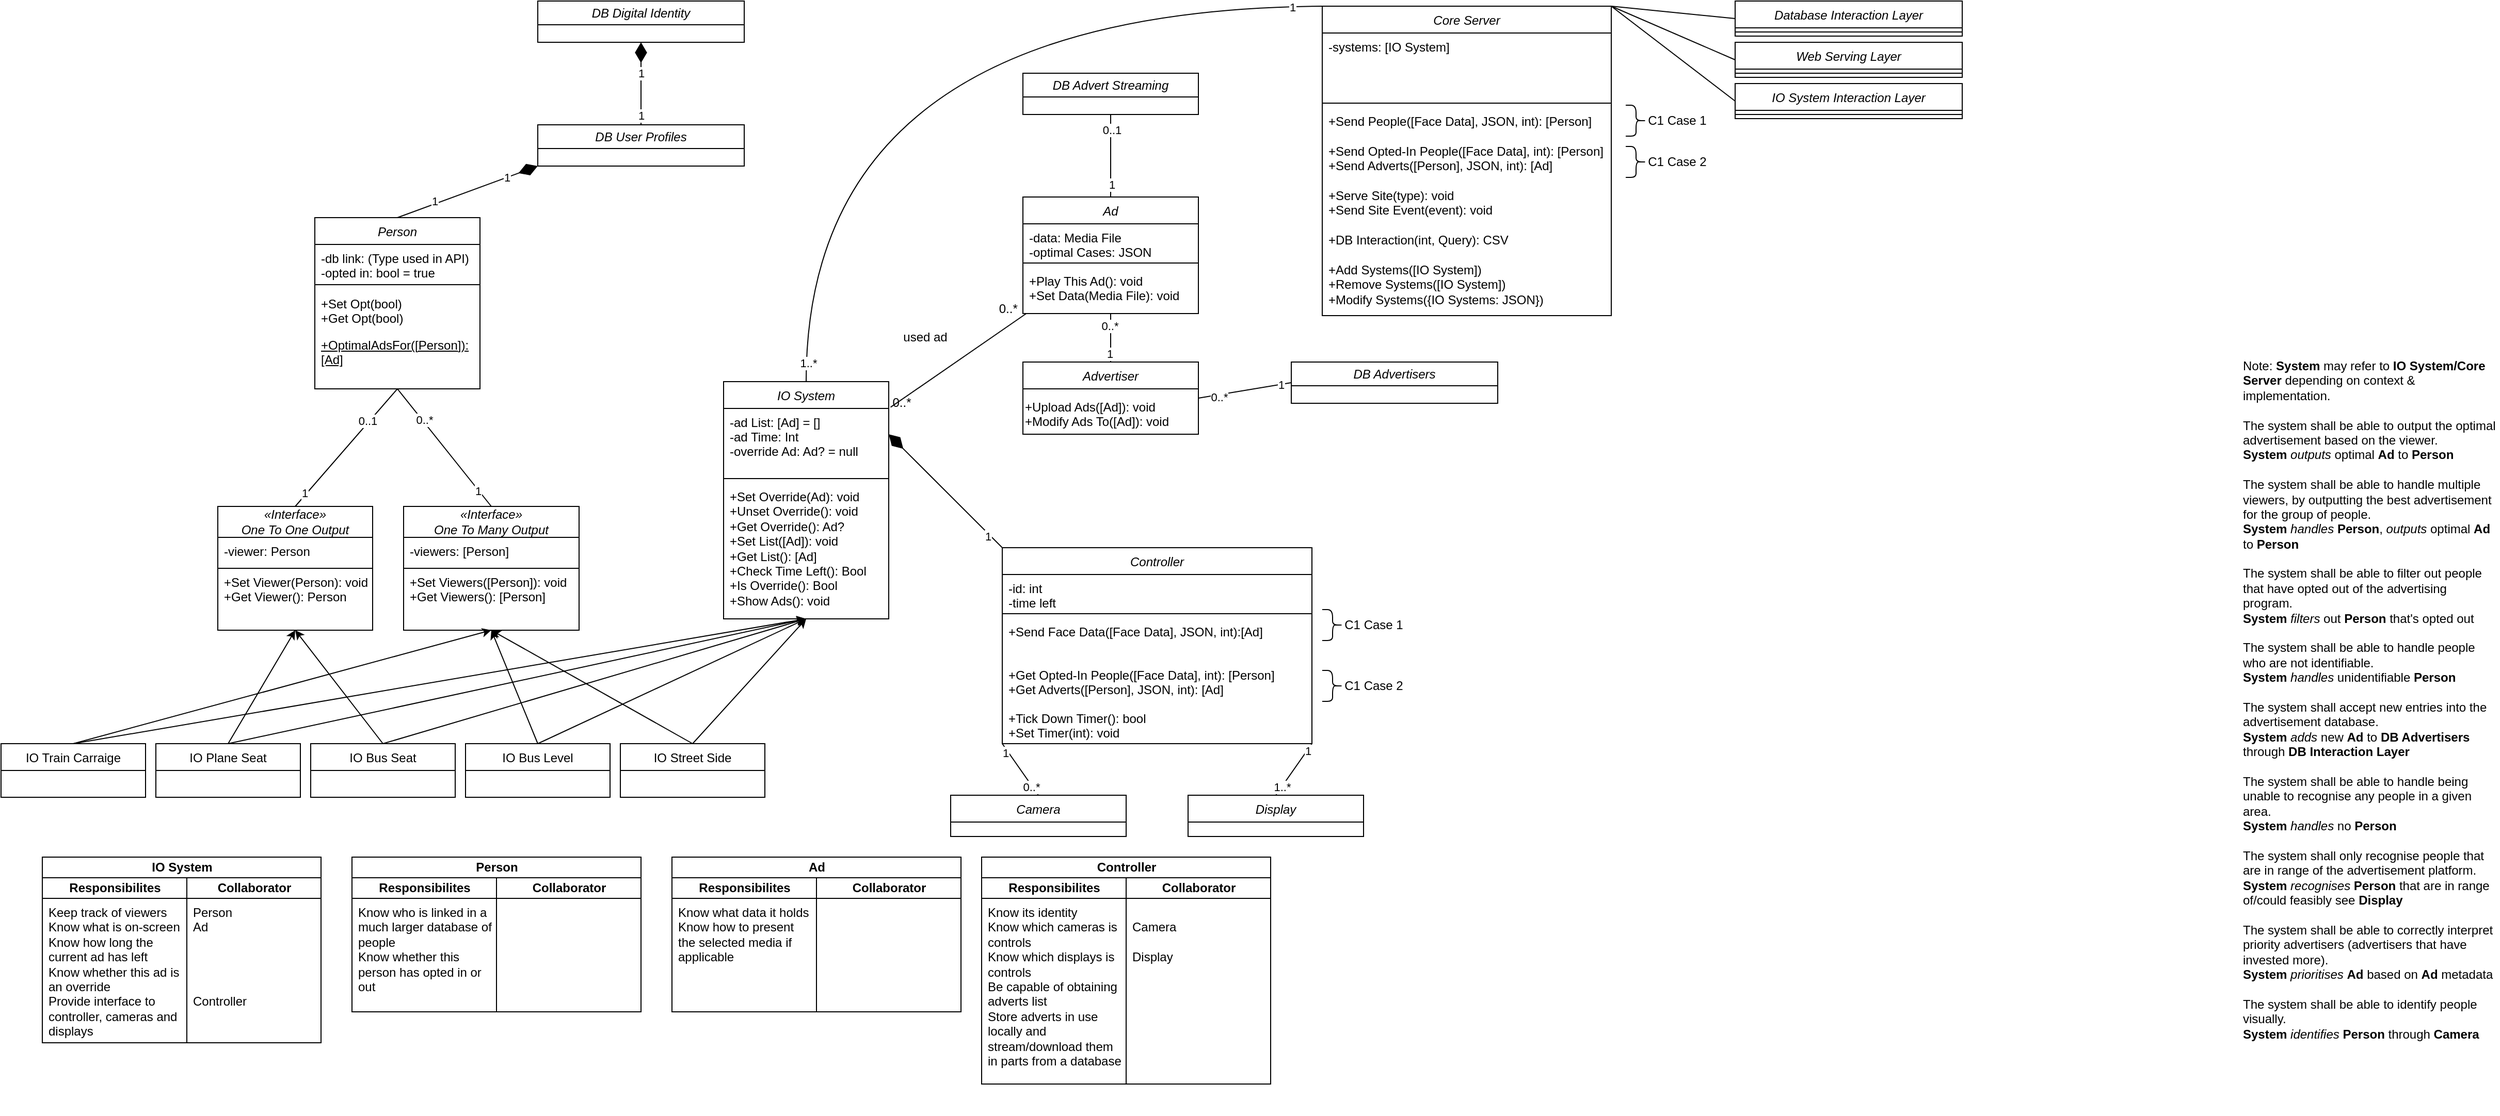 <mxfile version="20.6.0" type="github" pages="2">
  <diagram id="C5RBs43oDa-KdzZeNtuy" name="Page-1">
    <mxGraphModel dx="595" dy="1535" grid="1" gridSize="10" guides="1" tooltips="1" connect="1" arrows="1" fold="1" page="1" pageScale="1" pageWidth="827" pageHeight="1169" math="0" shadow="0">
      <root>
        <mxCell id="WIyWlLk6GJQsqaUBKTNV-0" />
        <mxCell id="WIyWlLk6GJQsqaUBKTNV-1" parent="WIyWlLk6GJQsqaUBKTNV-0" />
        <mxCell id="zkfFHV4jXpPFQw0GAbJ--0" value="IO System" style="swimlane;fontStyle=2;align=center;verticalAlign=top;childLayout=stackLayout;horizontal=1;startSize=26;horizontalStack=0;resizeParent=1;resizeLast=0;collapsible=1;marginBottom=0;rounded=0;shadow=0;strokeWidth=1;" parent="WIyWlLk6GJQsqaUBKTNV-1" vertex="1">
          <mxGeometry x="700" y="-800" width="160" height="230" as="geometry">
            <mxRectangle x="230" y="140" width="160" height="26" as="alternateBounds" />
          </mxGeometry>
        </mxCell>
        <mxCell id="zkfFHV4jXpPFQw0GAbJ--1" value="-ad List: [Ad] = []&#xa;-ad Time: Int&#xa;-override Ad: Ad? = null&#xa;" style="text;align=left;verticalAlign=top;spacingLeft=4;spacingRight=4;overflow=hidden;rotatable=0;points=[[0,0.5],[1,0.5]];portConstraint=eastwest;" parent="zkfFHV4jXpPFQw0GAbJ--0" vertex="1">
          <mxGeometry y="26" width="160" height="64" as="geometry" />
        </mxCell>
        <mxCell id="zkfFHV4jXpPFQw0GAbJ--4" value="" style="line;html=1;strokeWidth=1;align=left;verticalAlign=middle;spacingTop=-1;spacingLeft=3;spacingRight=3;rotatable=0;labelPosition=right;points=[];portConstraint=eastwest;" parent="zkfFHV4jXpPFQw0GAbJ--0" vertex="1">
          <mxGeometry y="90" width="160" height="8" as="geometry" />
        </mxCell>
        <mxCell id="QdFQj7nJMUhyKqi0MS59-3" value="+Set Override(Ad): void&lt;br&gt;&lt;div&gt;+Unset Override(): void&lt;/div&gt;&lt;div&gt;+Get Override(): Ad?&lt;br&gt;&lt;/div&gt;&lt;div&gt;+Set List([Ad]): void&lt;/div&gt;&lt;div&gt;+Get List(): [Ad]&lt;/div&gt;&lt;div&gt;+Check Time Left(): Bool&lt;/div&gt;&lt;div&gt;+Is Override(): Bool&lt;/div&gt;&lt;div&gt;+Show Ads(): void&lt;br&gt;&lt;/div&gt;" style="text;html=1;strokeColor=none;fillColor=none;align=left;verticalAlign=top;whiteSpace=wrap;rounded=0;spacingLeft=4;spacingRight=4;" parent="zkfFHV4jXpPFQw0GAbJ--0" vertex="1">
          <mxGeometry y="98" width="160" height="132" as="geometry" />
        </mxCell>
        <mxCell id="zkfFHV4jXpPFQw0GAbJ--17" value="Ad" style="swimlane;fontStyle=2;align=center;verticalAlign=top;childLayout=stackLayout;horizontal=1;startSize=26;horizontalStack=0;resizeParent=1;resizeLast=0;collapsible=1;marginBottom=0;rounded=0;shadow=0;strokeWidth=1;" parent="WIyWlLk6GJQsqaUBKTNV-1" vertex="1">
          <mxGeometry x="990" y="-979" width="170" height="113" as="geometry">
            <mxRectangle x="550" y="140" width="160" height="26" as="alternateBounds" />
          </mxGeometry>
        </mxCell>
        <mxCell id="zkfFHV4jXpPFQw0GAbJ--18" value="-data: Media File&#xa;-optimal Cases: JSON&#xa;" style="text;align=left;verticalAlign=top;spacingLeft=4;spacingRight=4;overflow=hidden;rotatable=0;points=[[0,0.5],[1,0.5]];portConstraint=eastwest;" parent="zkfFHV4jXpPFQw0GAbJ--17" vertex="1">
          <mxGeometry y="26" width="170" height="34" as="geometry" />
        </mxCell>
        <mxCell id="zkfFHV4jXpPFQw0GAbJ--23" value="" style="line;html=1;strokeWidth=1;align=left;verticalAlign=middle;spacingTop=-1;spacingLeft=3;spacingRight=3;rotatable=0;labelPosition=right;points=[];portConstraint=eastwest;" parent="zkfFHV4jXpPFQw0GAbJ--17" vertex="1">
          <mxGeometry y="60" width="170" height="8" as="geometry" />
        </mxCell>
        <mxCell id="zkfFHV4jXpPFQw0GAbJ--24" value="+Play This Ad(): void&#xa;+Set Data(Media File): void&#xa;" style="text;align=left;verticalAlign=top;spacingLeft=4;spacingRight=4;overflow=hidden;rotatable=0;points=[[0,0.5],[1,0.5]];portConstraint=eastwest;" parent="zkfFHV4jXpPFQw0GAbJ--17" vertex="1">
          <mxGeometry y="68" width="170" height="42" as="geometry" />
        </mxCell>
        <mxCell id="zkfFHV4jXpPFQw0GAbJ--26" value="" style="endArrow=none;shadow=0;strokeWidth=1;rounded=0;endFill=0;elbow=vertical;exitX=1.011;exitY=0.108;exitDx=0;exitDy=0;exitPerimeter=0;" parent="WIyWlLk6GJQsqaUBKTNV-1" source="zkfFHV4jXpPFQw0GAbJ--0" target="zkfFHV4jXpPFQw0GAbJ--17" edge="1">
          <mxGeometry x="0.5" y="41" relative="1" as="geometry">
            <mxPoint x="620" y="-327" as="sourcePoint" />
            <mxPoint x="780" y="-327" as="targetPoint" />
            <mxPoint x="-40" y="32" as="offset" />
          </mxGeometry>
        </mxCell>
        <mxCell id="zkfFHV4jXpPFQw0GAbJ--27" value="0..*" style="resizable=0;align=left;verticalAlign=bottom;labelBackgroundColor=none;fontSize=12;" parent="zkfFHV4jXpPFQw0GAbJ--26" connectable="0" vertex="1">
          <mxGeometry x="-1" relative="1" as="geometry">
            <mxPoint y="4" as="offset" />
          </mxGeometry>
        </mxCell>
        <mxCell id="zkfFHV4jXpPFQw0GAbJ--28" value="0..*" style="resizable=0;align=right;verticalAlign=bottom;labelBackgroundColor=none;fontSize=12;" parent="zkfFHV4jXpPFQw0GAbJ--26" connectable="0" vertex="1">
          <mxGeometry x="1" relative="1" as="geometry">
            <mxPoint x="-7" y="4" as="offset" />
          </mxGeometry>
        </mxCell>
        <mxCell id="zkfFHV4jXpPFQw0GAbJ--29" value="used ad" style="text;html=1;resizable=0;points=[];;align=center;verticalAlign=middle;labelBackgroundColor=none;rounded=0;shadow=0;strokeWidth=1;fontSize=12;" parent="zkfFHV4jXpPFQw0GAbJ--26" vertex="1" connectable="0">
          <mxGeometry x="0.5" y="49" relative="1" as="geometry">
            <mxPoint x="-38" y="40" as="offset" />
          </mxGeometry>
        </mxCell>
        <mxCell id="QdFQj7nJMUhyKqi0MS59-4" value="Person" style="swimlane;fontStyle=2;align=center;verticalAlign=top;childLayout=stackLayout;horizontal=1;startSize=26;horizontalStack=0;resizeParent=1;resizeLast=0;collapsible=1;marginBottom=0;rounded=0;shadow=0;strokeWidth=1;" parent="WIyWlLk6GJQsqaUBKTNV-1" vertex="1">
          <mxGeometry x="304" y="-959" width="160" height="166" as="geometry">
            <mxRectangle x="550" y="140" width="160" height="26" as="alternateBounds" />
          </mxGeometry>
        </mxCell>
        <mxCell id="QdFQj7nJMUhyKqi0MS59-5" value="-db link: (Type used in API)&#xa;-opted in: bool = true&#xa;" style="text;align=left;verticalAlign=top;spacingLeft=4;spacingRight=4;overflow=hidden;rotatable=0;points=[[0,0.5],[1,0.5]];portConstraint=eastwest;" parent="QdFQj7nJMUhyKqi0MS59-4" vertex="1">
          <mxGeometry y="26" width="160" height="34" as="geometry" />
        </mxCell>
        <mxCell id="QdFQj7nJMUhyKqi0MS59-6" value="" style="line;html=1;strokeWidth=1;align=left;verticalAlign=middle;spacingTop=-1;spacingLeft=3;spacingRight=3;rotatable=0;labelPosition=right;points=[];portConstraint=eastwest;" parent="QdFQj7nJMUhyKqi0MS59-4" vertex="1">
          <mxGeometry y="60" width="160" height="10" as="geometry" />
        </mxCell>
        <mxCell id="QdFQj7nJMUhyKqi0MS59-7" value="+Set Opt(bool)&#xa;+Get Opt(bool)&#xa;&#xa;" style="text;align=left;verticalAlign=top;spacingLeft=4;spacingRight=4;overflow=hidden;rotatable=0;points=[[0,0.5],[1,0.5]];portConstraint=eastwest;" parent="QdFQj7nJMUhyKqi0MS59-4" vertex="1">
          <mxGeometry y="70" width="160" height="40" as="geometry" />
        </mxCell>
        <mxCell id="yFS7yAR8zqtxqqZhLGyJ-17" value="&lt;u&gt;+OptimalAdsFor([Person]): [Ad]&lt;/u&gt;" style="text;html=1;strokeColor=none;fillColor=none;align=left;verticalAlign=top;whiteSpace=wrap;rounded=0;labelBackgroundColor=none;fontColor=default;spacingLeft=4;spacingRight=4;" parent="QdFQj7nJMUhyKqi0MS59-4" vertex="1">
          <mxGeometry y="110" width="160" height="50" as="geometry" />
        </mxCell>
        <mxCell id="QdFQj7nJMUhyKqi0MS59-45" value="Person" style="swimlane;childLayout=stackLayout;resizeParent=1;resizeParentMax=0;startSize=20;html=1;" parent="WIyWlLk6GJQsqaUBKTNV-1" vertex="1">
          <mxGeometry x="340.0" y="-339" width="280" height="150" as="geometry" />
        </mxCell>
        <mxCell id="QdFQj7nJMUhyKqi0MS59-46" value="Responsibilites" style="swimlane;startSize=20;html=1;" parent="QdFQj7nJMUhyKqi0MS59-45" vertex="1">
          <mxGeometry y="20" width="140" height="130" as="geometry">
            <mxRectangle y="20" width="40" height="460" as="alternateBounds" />
          </mxGeometry>
        </mxCell>
        <mxCell id="QdFQj7nJMUhyKqi0MS59-50" value="&lt;div&gt;Know who is linked in a much larger database of people&lt;/div&gt;&lt;div&gt;Know whether this person has opted in or out&lt;br&gt;&lt;/div&gt;" style="text;html=1;strokeColor=none;fillColor=none;align=left;verticalAlign=top;whiteSpace=wrap;rounded=0;spacingLeft=4;spacingRight=4;" parent="QdFQj7nJMUhyKqi0MS59-46" vertex="1">
          <mxGeometry y="20" width="140" height="110" as="geometry" />
        </mxCell>
        <mxCell id="QdFQj7nJMUhyKqi0MS59-47" value="Collaborator" style="swimlane;startSize=20;html=1;swimlaneLine=1;gradientColor=none;fillColor=default;" parent="QdFQj7nJMUhyKqi0MS59-45" vertex="1">
          <mxGeometry x="140" y="20" width="140" height="130" as="geometry" />
        </mxCell>
        <mxCell id="QdFQj7nJMUhyKqi0MS59-12" value="IO System" style="swimlane;childLayout=stackLayout;resizeParent=1;resizeParentMax=0;startSize=20;html=1;" parent="WIyWlLk6GJQsqaUBKTNV-1" vertex="1">
          <mxGeometry x="40.0" y="-339" width="270.0" height="180" as="geometry" />
        </mxCell>
        <mxCell id="QdFQj7nJMUhyKqi0MS59-13" value="Responsibilites" style="swimlane;startSize=20;html=1;" parent="QdFQj7nJMUhyKqi0MS59-12" vertex="1">
          <mxGeometry y="20" width="140.0" height="160" as="geometry">
            <mxRectangle y="20" width="40" height="460" as="alternateBounds" />
          </mxGeometry>
        </mxCell>
        <mxCell id="QdFQj7nJMUhyKqi0MS59-14" value="Collaborator" style="swimlane;startSize=20;html=1;swimlaneLine=1;gradientColor=none;fillColor=default;" parent="QdFQj7nJMUhyKqi0MS59-12" vertex="1">
          <mxGeometry x="140.0" y="20" width="130" height="160" as="geometry" />
        </mxCell>
        <mxCell id="QdFQj7nJMUhyKqi0MS59-18" value="&lt;div&gt;Person&lt;/div&gt;&lt;div&gt;Ad&lt;/div&gt;&lt;div&gt;&lt;br&gt;&lt;/div&gt;&lt;div&gt;&lt;br&gt;&lt;/div&gt;&lt;div&gt;&lt;br&gt;&lt;/div&gt;&lt;div&gt;&lt;br&gt;&lt;/div&gt;&lt;div&gt;Controller&lt;br&gt;&lt;/div&gt;" style="text;html=1;strokeColor=none;fillColor=none;align=left;verticalAlign=top;whiteSpace=wrap;rounded=0;spacingLeft=4;spacingRight=4;" parent="QdFQj7nJMUhyKqi0MS59-14" vertex="1">
          <mxGeometry y="20" width="140" height="140" as="geometry" />
        </mxCell>
        <mxCell id="QdFQj7nJMUhyKqi0MS59-17" value="&lt;div&gt;Keep track of viewers&lt;/div&gt;&lt;div&gt;Know what is on-screen&lt;/div&gt;&lt;div&gt;Know how long the current ad has left&lt;/div&gt;&lt;div&gt;Know whether this ad is an override&lt;/div&gt;&lt;div&gt;Provide interface to controller, cameras and displays&lt;br&gt;&lt;/div&gt;" style="text;html=1;strokeColor=none;fillColor=none;align=left;verticalAlign=top;whiteSpace=wrap;rounded=0;spacingLeft=4;spacingRight=4;" parent="WIyWlLk6GJQsqaUBKTNV-1" vertex="1">
          <mxGeometry x="40" y="-299" width="140" height="140" as="geometry" />
        </mxCell>
        <mxCell id="uAK3xlXK2mrY2HopzBhD-0" value="«Interface»&lt;br&gt;&lt;div&gt;One To One Output&lt;br&gt;&lt;/div&gt;" style="swimlane;fontStyle=2;childLayout=stackLayout;horizontal=1;startSize=30;horizontalStack=0;resizeParent=1;resizeParentMax=0;resizeLast=0;collapsible=1;marginBottom=0;whiteSpace=wrap;html=1;" parent="WIyWlLk6GJQsqaUBKTNV-1" vertex="1">
          <mxGeometry x="210" y="-679" width="150" height="120" as="geometry" />
        </mxCell>
        <mxCell id="Ajtq4B7QNOzPhBW8zNsP-0" value="&lt;div&gt;-viewer: Person&lt;/div&gt;" style="text;html=1;strokeColor=none;fillColor=none;align=left;verticalAlign=top;whiteSpace=wrap;rounded=0;spacingLeft=4;spacingRight=4;" parent="uAK3xlXK2mrY2HopzBhD-0" vertex="1">
          <mxGeometry y="30" width="150" height="30" as="geometry" />
        </mxCell>
        <mxCell id="Ajtq4B7QNOzPhBW8zNsP-11" value="&lt;div&gt;&lt;div&gt;+Set Viewer(Person): void&lt;/div&gt;+Get Viewer(): Person&lt;/div&gt;" style="text;html=1;strokeColor=none;fillColor=none;align=left;verticalAlign=top;whiteSpace=wrap;rounded=0;fontFamily=Helvetica;fontSize=12;fontColor=default;spacingLeft=4;spacingRight=4;" parent="uAK3xlXK2mrY2HopzBhD-0" vertex="1">
          <mxGeometry y="60" width="150" height="60" as="geometry" />
        </mxCell>
        <mxCell id="Ajtq4B7QNOzPhBW8zNsP-12" value="" style="endArrow=none;html=1;rounded=0;fontFamily=Helvetica;fontSize=12;fontColor=default;exitX=0;exitY=1;exitDx=0;exitDy=0;entryX=1;entryY=1;entryDx=0;entryDy=0;" parent="uAK3xlXK2mrY2HopzBhD-0" source="Ajtq4B7QNOzPhBW8zNsP-0" target="Ajtq4B7QNOzPhBW8zNsP-0" edge="1">
          <mxGeometry width="50" height="50" relative="1" as="geometry">
            <mxPoint x="120" y="100" as="sourcePoint" />
            <mxPoint x="170" y="50" as="targetPoint" />
          </mxGeometry>
        </mxCell>
        <mxCell id="Ajtq4B7QNOzPhBW8zNsP-13" value="«Interface»&lt;br&gt;&lt;div&gt;One To Many Output&lt;br&gt;&lt;/div&gt;" style="swimlane;fontStyle=2;childLayout=stackLayout;horizontal=1;startSize=30;horizontalStack=0;resizeParent=1;resizeParentMax=0;resizeLast=0;collapsible=1;marginBottom=0;whiteSpace=wrap;html=1;" parent="WIyWlLk6GJQsqaUBKTNV-1" vertex="1">
          <mxGeometry x="390" y="-679" width="170" height="120" as="geometry" />
        </mxCell>
        <mxCell id="Ajtq4B7QNOzPhBW8zNsP-14" value="&lt;div&gt;-viewers: [Person]&lt;/div&gt;" style="text;html=1;strokeColor=none;fillColor=none;align=left;verticalAlign=top;whiteSpace=wrap;rounded=0;spacingLeft=4;spacingRight=4;" parent="Ajtq4B7QNOzPhBW8zNsP-13" vertex="1">
          <mxGeometry y="30" width="170" height="30" as="geometry" />
        </mxCell>
        <mxCell id="Ajtq4B7QNOzPhBW8zNsP-15" value="&lt;div&gt;&lt;div&gt;+Set Viewers([Person]): void&lt;/div&gt;+Get Viewers(): [Person]&lt;/div&gt;" style="text;html=1;strokeColor=none;fillColor=none;align=left;verticalAlign=top;whiteSpace=wrap;rounded=0;fontFamily=Helvetica;fontSize=12;fontColor=default;spacingLeft=4;spacingRight=4;" parent="Ajtq4B7QNOzPhBW8zNsP-13" vertex="1">
          <mxGeometry y="60" width="170" height="60" as="geometry" />
        </mxCell>
        <mxCell id="Ajtq4B7QNOzPhBW8zNsP-16" value="" style="endArrow=none;html=1;rounded=0;fontFamily=Helvetica;fontSize=12;fontColor=default;exitX=0;exitY=1;exitDx=0;exitDy=0;entryX=1;entryY=1;entryDx=0;entryDy=0;" parent="Ajtq4B7QNOzPhBW8zNsP-13" source="Ajtq4B7QNOzPhBW8zNsP-14" target="Ajtq4B7QNOzPhBW8zNsP-14" edge="1">
          <mxGeometry width="50" height="50" relative="1" as="geometry">
            <mxPoint x="120" y="100" as="sourcePoint" />
            <mxPoint x="170" y="50" as="targetPoint" />
          </mxGeometry>
        </mxCell>
        <mxCell id="sxkBw0DGRR6JRz2jOn-_-23" value="IO Train Carraige" style="swimlane;fontStyle=0;childLayout=stackLayout;horizontal=1;startSize=26;fillColor=none;horizontalStack=0;resizeParent=1;resizeParentMax=0;resizeLast=0;collapsible=1;marginBottom=0;" parent="WIyWlLk6GJQsqaUBKTNV-1" vertex="1">
          <mxGeometry y="-449" width="140" height="52" as="geometry" />
        </mxCell>
        <mxCell id="sxkBw0DGRR6JRz2jOn-_-27" value="IO Plane Seat" style="swimlane;fontStyle=0;childLayout=stackLayout;horizontal=1;startSize=26;fillColor=none;horizontalStack=0;resizeParent=1;resizeParentMax=0;resizeLast=0;collapsible=1;marginBottom=0;" parent="WIyWlLk6GJQsqaUBKTNV-1" vertex="1">
          <mxGeometry x="150" y="-449" width="140" height="52" as="geometry" />
        </mxCell>
        <mxCell id="sxkBw0DGRR6JRz2jOn-_-28" value="IO Bus Seat" style="swimlane;fontStyle=0;childLayout=stackLayout;horizontal=1;startSize=26;fillColor=none;horizontalStack=0;resizeParent=1;resizeParentMax=0;resizeLast=0;collapsible=1;marginBottom=0;" parent="WIyWlLk6GJQsqaUBKTNV-1" vertex="1">
          <mxGeometry x="300" y="-449" width="140" height="52" as="geometry" />
        </mxCell>
        <mxCell id="sxkBw0DGRR6JRz2jOn-_-29" value="IO Bus Level" style="swimlane;fontStyle=0;childLayout=stackLayout;horizontal=1;startSize=26;fillColor=none;horizontalStack=0;resizeParent=1;resizeParentMax=0;resizeLast=0;collapsible=1;marginBottom=0;" parent="WIyWlLk6GJQsqaUBKTNV-1" vertex="1">
          <mxGeometry x="450" y="-449" width="140" height="52" as="geometry" />
        </mxCell>
        <mxCell id="sxkBw0DGRR6JRz2jOn-_-30" value="IO Street Side" style="swimlane;fontStyle=0;childLayout=stackLayout;horizontal=1;startSize=26;fillColor=none;horizontalStack=0;resizeParent=1;resizeParentMax=0;resizeLast=0;collapsible=1;marginBottom=0;" parent="WIyWlLk6GJQsqaUBKTNV-1" vertex="1">
          <mxGeometry x="600" y="-449" width="140" height="52" as="geometry" />
        </mxCell>
        <mxCell id="sxkBw0DGRR6JRz2jOn-_-36" value="" style="endArrow=classic;html=1;rounded=0;exitX=0.5;exitY=0;exitDx=0;exitDy=0;entryX=0.5;entryY=1;entryDx=0;entryDy=0;" parent="WIyWlLk6GJQsqaUBKTNV-1" source="sxkBw0DGRR6JRz2jOn-_-28" target="Ajtq4B7QNOzPhBW8zNsP-11" edge="1">
          <mxGeometry width="50" height="50" relative="1" as="geometry">
            <mxPoint x="620" y="-549" as="sourcePoint" />
            <mxPoint x="670" y="-599" as="targetPoint" />
          </mxGeometry>
        </mxCell>
        <mxCell id="sxkBw0DGRR6JRz2jOn-_-37" value="" style="endArrow=classic;html=1;rounded=0;exitX=0.5;exitY=0;exitDx=0;exitDy=0;entryX=0.5;entryY=1;entryDx=0;entryDy=0;" parent="WIyWlLk6GJQsqaUBKTNV-1" source="sxkBw0DGRR6JRz2jOn-_-27" target="Ajtq4B7QNOzPhBW8zNsP-11" edge="1">
          <mxGeometry width="50" height="50" relative="1" as="geometry">
            <mxPoint x="480" y="-549" as="sourcePoint" />
            <mxPoint x="530" y="-599" as="targetPoint" />
          </mxGeometry>
        </mxCell>
        <mxCell id="sxkBw0DGRR6JRz2jOn-_-38" value="" style="endArrow=classic;html=1;rounded=0;exitX=0.5;exitY=0;exitDx=0;exitDy=0;entryX=0.5;entryY=1;entryDx=0;entryDy=0;" parent="WIyWlLk6GJQsqaUBKTNV-1" source="sxkBw0DGRR6JRz2jOn-_-29" target="Ajtq4B7QNOzPhBW8zNsP-15" edge="1">
          <mxGeometry width="50" height="50" relative="1" as="geometry">
            <mxPoint x="480" y="-549" as="sourcePoint" />
            <mxPoint x="530" y="-599" as="targetPoint" />
          </mxGeometry>
        </mxCell>
        <mxCell id="sxkBw0DGRR6JRz2jOn-_-39" value="" style="endArrow=classic;html=1;rounded=0;exitX=0.5;exitY=0;exitDx=0;exitDy=0;entryX=0.5;entryY=1;entryDx=0;entryDy=0;" parent="WIyWlLk6GJQsqaUBKTNV-1" source="sxkBw0DGRR6JRz2jOn-_-30" target="Ajtq4B7QNOzPhBW8zNsP-15" edge="1">
          <mxGeometry width="50" height="50" relative="1" as="geometry">
            <mxPoint x="480" y="-549" as="sourcePoint" />
            <mxPoint x="530" y="-599" as="targetPoint" />
          </mxGeometry>
        </mxCell>
        <mxCell id="sxkBw0DGRR6JRz2jOn-_-40" value="" style="endArrow=classic;html=1;rounded=0;exitX=0.5;exitY=0;exitDx=0;exitDy=0;entryX=0.5;entryY=1;entryDx=0;entryDy=0;" parent="WIyWlLk6GJQsqaUBKTNV-1" source="sxkBw0DGRR6JRz2jOn-_-23" target="Ajtq4B7QNOzPhBW8zNsP-15" edge="1">
          <mxGeometry width="50" height="50" relative="1" as="geometry">
            <mxPoint x="480" y="-549" as="sourcePoint" />
            <mxPoint x="480" y="-559" as="targetPoint" />
          </mxGeometry>
        </mxCell>
        <mxCell id="sxkBw0DGRR6JRz2jOn-_-41" value="" style="endArrow=classic;html=1;rounded=0;exitX=0.5;exitY=0;exitDx=0;exitDy=0;entryX=0.5;entryY=1;entryDx=0;entryDy=0;" parent="WIyWlLk6GJQsqaUBKTNV-1" source="sxkBw0DGRR6JRz2jOn-_-30" target="zkfFHV4jXpPFQw0GAbJ--0" edge="1">
          <mxGeometry width="50" height="50" relative="1" as="geometry">
            <mxPoint x="530" y="-399" as="sourcePoint" />
            <mxPoint x="760" y="-589" as="targetPoint" />
          </mxGeometry>
        </mxCell>
        <mxCell id="sxkBw0DGRR6JRz2jOn-_-42" value="" style="endArrow=classic;html=1;rounded=0;exitX=0.5;exitY=0;exitDx=0;exitDy=0;entryX=0.5;entryY=1;entryDx=0;entryDy=0;" parent="WIyWlLk6GJQsqaUBKTNV-1" source="sxkBw0DGRR6JRz2jOn-_-29" target="zkfFHV4jXpPFQw0GAbJ--0" edge="1">
          <mxGeometry width="50" height="50" relative="1" as="geometry">
            <mxPoint x="670" y="-479" as="sourcePoint" />
            <mxPoint x="770" y="-579" as="targetPoint" />
          </mxGeometry>
        </mxCell>
        <mxCell id="sxkBw0DGRR6JRz2jOn-_-43" value="" style="endArrow=classic;html=1;rounded=0;exitX=0.5;exitY=0;exitDx=0;exitDy=0;entryX=0.5;entryY=1;entryDx=0;entryDy=0;" parent="WIyWlLk6GJQsqaUBKTNV-1" source="sxkBw0DGRR6JRz2jOn-_-28" target="zkfFHV4jXpPFQw0GAbJ--0" edge="1">
          <mxGeometry width="50" height="50" relative="1" as="geometry">
            <mxPoint x="510" y="-479" as="sourcePoint" />
            <mxPoint x="770" y="-569" as="targetPoint" />
          </mxGeometry>
        </mxCell>
        <mxCell id="sxkBw0DGRR6JRz2jOn-_-44" value="" style="endArrow=classic;html=1;rounded=0;exitX=0.5;exitY=0;exitDx=0;exitDy=0;entryX=0.5;entryY=1;entryDx=0;entryDy=0;" parent="WIyWlLk6GJQsqaUBKTNV-1" source="sxkBw0DGRR6JRz2jOn-_-27" target="zkfFHV4jXpPFQw0GAbJ--0" edge="1">
          <mxGeometry width="50" height="50" relative="1" as="geometry">
            <mxPoint x="520" y="-379" as="sourcePoint" />
            <mxPoint x="780" y="-589" as="targetPoint" />
          </mxGeometry>
        </mxCell>
        <mxCell id="sxkBw0DGRR6JRz2jOn-_-45" value="" style="endArrow=classic;html=1;rounded=0;exitX=0.5;exitY=0;exitDx=0;exitDy=0;entryX=0.5;entryY=1;entryDx=0;entryDy=0;" parent="WIyWlLk6GJQsqaUBKTNV-1" source="sxkBw0DGRR6JRz2jOn-_-23" target="zkfFHV4jXpPFQw0GAbJ--0" edge="1">
          <mxGeometry width="50" height="50" relative="1" as="geometry">
            <mxPoint x="60" y="-499" as="sourcePoint" />
            <mxPoint x="780" y="-589" as="targetPoint" />
          </mxGeometry>
        </mxCell>
        <mxCell id="sxkBw0DGRR6JRz2jOn-_-48" value="" style="endArrow=none;html=1;rounded=0;exitX=0.5;exitY=0;exitDx=0;exitDy=0;entryX=0.5;entryY=1;entryDx=0;entryDy=0;" parent="WIyWlLk6GJQsqaUBKTNV-1" source="Ajtq4B7QNOzPhBW8zNsP-13" target="QdFQj7nJMUhyKqi0MS59-4" edge="1">
          <mxGeometry width="50" height="50" relative="1" as="geometry">
            <mxPoint x="550" y="-759" as="sourcePoint" />
            <mxPoint x="600" y="-809" as="targetPoint" />
          </mxGeometry>
        </mxCell>
        <mxCell id="o4imEu68xjU8OKNYAwax-0" value="0..*" style="edgeLabel;html=1;align=center;verticalAlign=middle;resizable=0;points=[];" parent="sxkBw0DGRR6JRz2jOn-_-48" vertex="1" connectable="0">
          <mxGeometry x="0.801" y="3" relative="1" as="geometry">
            <mxPoint x="19" y="17" as="offset" />
          </mxGeometry>
        </mxCell>
        <mxCell id="o4imEu68xjU8OKNYAwax-1" value="1" style="edgeLabel;html=1;align=center;verticalAlign=middle;resizable=0;points=[];" parent="sxkBw0DGRR6JRz2jOn-_-48" vertex="1" connectable="0">
          <mxGeometry x="-0.728" y="1" relative="1" as="geometry">
            <mxPoint as="offset" />
          </mxGeometry>
        </mxCell>
        <mxCell id="sxkBw0DGRR6JRz2jOn-_-49" value="" style="endArrow=none;html=1;rounded=0;exitX=0.5;exitY=0;exitDx=0;exitDy=0;entryX=0.5;entryY=1;entryDx=0;entryDy=0;" parent="WIyWlLk6GJQsqaUBKTNV-1" source="uAK3xlXK2mrY2HopzBhD-0" target="QdFQj7nJMUhyKqi0MS59-4" edge="1">
          <mxGeometry width="50" height="50" relative="1" as="geometry">
            <mxPoint x="550" y="-759" as="sourcePoint" />
            <mxPoint x="600" y="-809" as="targetPoint" />
          </mxGeometry>
        </mxCell>
        <mxCell id="o4imEu68xjU8OKNYAwax-2" value="1" style="edgeLabel;html=1;align=center;verticalAlign=middle;resizable=0;points=[];" parent="sxkBw0DGRR6JRz2jOn-_-49" vertex="1" connectable="0">
          <mxGeometry x="-0.792" y="2" relative="1" as="geometry">
            <mxPoint as="offset" />
          </mxGeometry>
        </mxCell>
        <mxCell id="o4imEu68xjU8OKNYAwax-3" value="0..1" style="edgeLabel;html=1;align=center;verticalAlign=middle;resizable=0;points=[];" parent="sxkBw0DGRR6JRz2jOn-_-49" vertex="1" connectable="0">
          <mxGeometry x="0.429" y="2" relative="1" as="geometry">
            <mxPoint as="offset" />
          </mxGeometry>
        </mxCell>
        <mxCell id="sxkBw0DGRR6JRz2jOn-_-50" value="Controller" style="swimlane;fontStyle=2;align=center;verticalAlign=top;childLayout=stackLayout;horizontal=1;startSize=26;horizontalStack=0;resizeParent=1;resizeLast=0;collapsible=1;marginBottom=0;rounded=0;shadow=0;strokeWidth=1;" parent="WIyWlLk6GJQsqaUBKTNV-1" vertex="1">
          <mxGeometry x="970" y="-639" width="300" height="190" as="geometry">
            <mxRectangle x="550" y="140" width="160" height="26" as="alternateBounds" />
          </mxGeometry>
        </mxCell>
        <mxCell id="sxkBw0DGRR6JRz2jOn-_-51" value="-id: int&#xa;-time left&#xa;" style="text;align=left;verticalAlign=top;spacingLeft=4;spacingRight=4;overflow=hidden;rotatable=0;points=[[0,0.5],[1,0.5]];portConstraint=eastwest;" parent="sxkBw0DGRR6JRz2jOn-_-50" vertex="1">
          <mxGeometry y="26" width="300" height="34" as="geometry" />
        </mxCell>
        <mxCell id="sxkBw0DGRR6JRz2jOn-_-52" value="" style="line;html=1;strokeWidth=1;align=left;verticalAlign=middle;spacingTop=-1;spacingLeft=3;spacingRight=3;rotatable=0;labelPosition=right;points=[];portConstraint=eastwest;" parent="sxkBw0DGRR6JRz2jOn-_-50" vertex="1">
          <mxGeometry y="60" width="300" height="8" as="geometry" />
        </mxCell>
        <mxCell id="sxkBw0DGRR6JRz2jOn-_-53" value="+Send Face Data([Face Data], JSON, int):[Ad]&#xa;&#xa;&#xa;+Get Opted-In People([Face Data], int): [Person]&#xa;+Get Adverts([Person], JSON, int): [Ad]&#xa;&#xa;+Tick Down Timer(): bool&#xa;+Set Timer(int): void&#xa;" style="text;align=left;verticalAlign=top;spacingLeft=4;spacingRight=4;overflow=hidden;rotatable=0;points=[[0,0.5],[1,0.5]];portConstraint=eastwest;" parent="sxkBw0DGRR6JRz2jOn-_-50" vertex="1">
          <mxGeometry y="68" width="300" height="122" as="geometry" />
        </mxCell>
        <mxCell id="sxkBw0DGRR6JRz2jOn-_-54" value="Camera" style="swimlane;fontStyle=2;align=center;verticalAlign=top;childLayout=stackLayout;horizontal=1;startSize=26;horizontalStack=0;resizeParent=1;resizeLast=0;collapsible=1;marginBottom=0;rounded=0;shadow=0;strokeWidth=1;" parent="WIyWlLk6GJQsqaUBKTNV-1" vertex="1">
          <mxGeometry x="920" y="-398.99" width="170" height="40" as="geometry">
            <mxRectangle x="550" y="140" width="160" height="26" as="alternateBounds" />
          </mxGeometry>
        </mxCell>
        <mxCell id="sxkBw0DGRR6JRz2jOn-_-58" value="Display" style="swimlane;fontStyle=2;align=center;verticalAlign=top;childLayout=stackLayout;horizontal=1;startSize=26;horizontalStack=0;resizeParent=1;resizeLast=0;collapsible=1;marginBottom=0;rounded=0;shadow=0;strokeWidth=1;" parent="WIyWlLk6GJQsqaUBKTNV-1" vertex="1">
          <mxGeometry x="1150" y="-398.99" width="170" height="40" as="geometry">
            <mxRectangle x="550" y="140" width="160" height="26" as="alternateBounds" />
          </mxGeometry>
        </mxCell>
        <mxCell id="sxkBw0DGRR6JRz2jOn-_-59" value="" style="endArrow=none;html=1;rounded=0;entryX=0;entryY=0;entryDx=0;entryDy=0;startArrow=diamondThin;startFill=1;startSize=17;" parent="WIyWlLk6GJQsqaUBKTNV-1" target="sxkBw0DGRR6JRz2jOn-_-50" edge="1">
          <mxGeometry width="50" height="50" relative="1" as="geometry">
            <mxPoint x="860" y="-749" as="sourcePoint" />
            <mxPoint x="1060" y="-739" as="targetPoint" />
          </mxGeometry>
        </mxCell>
        <mxCell id="sxkBw0DGRR6JRz2jOn-_-66" value="1" style="edgeLabel;html=1;align=center;verticalAlign=middle;resizable=0;points=[];" parent="sxkBw0DGRR6JRz2jOn-_-59" vertex="1" connectable="0">
          <mxGeometry x="0.759" y="-2" relative="1" as="geometry">
            <mxPoint as="offset" />
          </mxGeometry>
        </mxCell>
        <mxCell id="sxkBw0DGRR6JRz2jOn-_-60" value="" style="endArrow=none;html=1;rounded=0;startSize=17;sourcePerimeterSpacing=20;targetPerimeterSpacing=20;exitX=0.5;exitY=0;exitDx=0;exitDy=0;entryX=0;entryY=1;entryDx=0;entryDy=0;" parent="WIyWlLk6GJQsqaUBKTNV-1" source="sxkBw0DGRR6JRz2jOn-_-54" target="sxkBw0DGRR6JRz2jOn-_-50" edge="1">
          <mxGeometry width="50" height="50" relative="1" as="geometry">
            <mxPoint x="950" y="-459" as="sourcePoint" />
            <mxPoint x="1000" y="-509" as="targetPoint" />
          </mxGeometry>
        </mxCell>
        <mxCell id="sxkBw0DGRR6JRz2jOn-_-62" value="0..*" style="edgeLabel;html=1;align=center;verticalAlign=middle;resizable=0;points=[];" parent="sxkBw0DGRR6JRz2jOn-_-60" vertex="1" connectable="0">
          <mxGeometry x="-0.664" y="1" relative="1" as="geometry">
            <mxPoint as="offset" />
          </mxGeometry>
        </mxCell>
        <mxCell id="sxkBw0DGRR6JRz2jOn-_-63" value="1" style="edgeLabel;html=1;align=center;verticalAlign=middle;resizable=0;points=[];" parent="sxkBw0DGRR6JRz2jOn-_-60" vertex="1" connectable="0">
          <mxGeometry x="0.709" y="3" relative="1" as="geometry">
            <mxPoint as="offset" />
          </mxGeometry>
        </mxCell>
        <mxCell id="sxkBw0DGRR6JRz2jOn-_-61" value="" style="endArrow=none;html=1;rounded=0;startSize=17;sourcePerimeterSpacing=20;targetPerimeterSpacing=20;exitX=0.5;exitY=0;exitDx=0;exitDy=0;entryX=1;entryY=1;entryDx=0;entryDy=0;" parent="WIyWlLk6GJQsqaUBKTNV-1" source="sxkBw0DGRR6JRz2jOn-_-58" target="sxkBw0DGRR6JRz2jOn-_-50" edge="1">
          <mxGeometry width="50" height="50" relative="1" as="geometry">
            <mxPoint x="950" y="-459" as="sourcePoint" />
            <mxPoint x="1000" y="-509" as="targetPoint" />
          </mxGeometry>
        </mxCell>
        <mxCell id="sxkBw0DGRR6JRz2jOn-_-64" value="1" style="edgeLabel;html=1;align=center;verticalAlign=middle;resizable=0;points=[];" parent="sxkBw0DGRR6JRz2jOn-_-61" vertex="1" connectable="0">
          <mxGeometry x="0.729" relative="1" as="geometry">
            <mxPoint as="offset" />
          </mxGeometry>
        </mxCell>
        <mxCell id="sxkBw0DGRR6JRz2jOn-_-65" value="1..*" style="edgeLabel;html=1;align=center;verticalAlign=middle;resizable=0;points=[];" parent="sxkBw0DGRR6JRz2jOn-_-61" vertex="1" connectable="0">
          <mxGeometry x="-0.743" y="-2" relative="1" as="geometry">
            <mxPoint y="-3" as="offset" />
          </mxGeometry>
        </mxCell>
        <mxCell id="sxkBw0DGRR6JRz2jOn-_-67" value="" style="shape=curlyBracket;whiteSpace=wrap;html=1;rounded=1;flipH=1;labelPosition=right;verticalLabelPosition=middle;align=left;verticalAlign=middle;" parent="WIyWlLk6GJQsqaUBKTNV-1" vertex="1">
          <mxGeometry x="1280" y="-579" width="20" height="30" as="geometry" />
        </mxCell>
        <mxCell id="sxkBw0DGRR6JRz2jOn-_-68" value="" style="shape=curlyBracket;whiteSpace=wrap;html=1;rounded=1;flipH=1;labelPosition=right;verticalLabelPosition=middle;align=left;verticalAlign=middle;" parent="WIyWlLk6GJQsqaUBKTNV-1" vertex="1">
          <mxGeometry x="1280" y="-520" width="20" height="30" as="geometry" />
        </mxCell>
        <mxCell id="sxkBw0DGRR6JRz2jOn-_-69" value="C1 Case 1" style="text;html=1;strokeColor=none;fillColor=none;align=center;verticalAlign=middle;whiteSpace=wrap;rounded=0;" parent="WIyWlLk6GJQsqaUBKTNV-1" vertex="1">
          <mxGeometry x="1300" y="-579" width="60" height="30" as="geometry" />
        </mxCell>
        <mxCell id="sxkBw0DGRR6JRz2jOn-_-70" value="C1 Case 2" style="text;html=1;strokeColor=none;fillColor=none;align=center;verticalAlign=middle;whiteSpace=wrap;rounded=0;" parent="WIyWlLk6GJQsqaUBKTNV-1" vertex="1">
          <mxGeometry x="1300" y="-520" width="60" height="30" as="geometry" />
        </mxCell>
        <mxCell id="sxkBw0DGRR6JRz2jOn-_-0" value="" style="group" parent="WIyWlLk6GJQsqaUBKTNV-1" vertex="1" connectable="0">
          <mxGeometry x="650" y="-339" width="280" height="150" as="geometry" />
        </mxCell>
        <mxCell id="QdFQj7nJMUhyKqi0MS59-39" value="Ad" style="swimlane;childLayout=stackLayout;resizeParent=1;resizeParentMax=0;startSize=20;html=1;" parent="sxkBw0DGRR6JRz2jOn-_-0" vertex="1">
          <mxGeometry x="4.547e-13" width="280.0" height="150" as="geometry" />
        </mxCell>
        <mxCell id="QdFQj7nJMUhyKqi0MS59-40" value="Responsibilites" style="swimlane;startSize=20;html=1;" parent="QdFQj7nJMUhyKqi0MS59-39" vertex="1">
          <mxGeometry y="20" width="140.0" height="130" as="geometry">
            <mxRectangle y="20" width="40" height="460" as="alternateBounds" />
          </mxGeometry>
        </mxCell>
        <mxCell id="QdFQj7nJMUhyKqi0MS59-41" value="Collaborator" style="swimlane;startSize=20;html=1;swimlaneLine=1;gradientColor=none;fillColor=default;" parent="QdFQj7nJMUhyKqi0MS59-39" vertex="1">
          <mxGeometry x="140.0" y="20" width="140" height="130" as="geometry" />
        </mxCell>
        <mxCell id="QdFQj7nJMUhyKqi0MS59-44" value="&lt;div&gt;Know what data it holds&lt;/div&gt;&lt;div&gt;Know how to present the selected media if applicable&lt;br&gt;&lt;/div&gt;" style="text;html=1;strokeColor=none;fillColor=none;align=left;verticalAlign=top;whiteSpace=wrap;rounded=0;spacingLeft=4;spacingRight=4;" parent="sxkBw0DGRR6JRz2jOn-_-0" vertex="1">
          <mxGeometry y="40" width="140" height="110" as="geometry" />
        </mxCell>
        <mxCell id="sxkBw0DGRR6JRz2jOn-_-71" value="" style="group" parent="WIyWlLk6GJQsqaUBKTNV-1" vertex="1" connectable="0">
          <mxGeometry x="950" y="-339" width="280" height="220" as="geometry" />
        </mxCell>
        <mxCell id="sxkBw0DGRR6JRz2jOn-_-72" value="Controller" style="swimlane;childLayout=stackLayout;resizeParent=1;resizeParentMax=0;startSize=20;html=1;" parent="sxkBw0DGRR6JRz2jOn-_-71" vertex="1">
          <mxGeometry x="4.547e-13" width="280.0" height="220" as="geometry" />
        </mxCell>
        <mxCell id="sxkBw0DGRR6JRz2jOn-_-73" value="Responsibilites" style="swimlane;startSize=20;html=1;" parent="sxkBw0DGRR6JRz2jOn-_-72" vertex="1">
          <mxGeometry y="20" width="140.0" height="200" as="geometry">
            <mxRectangle y="20" width="40" height="460" as="alternateBounds" />
          </mxGeometry>
        </mxCell>
        <mxCell id="sxkBw0DGRR6JRz2jOn-_-74" value="Collaborator" style="swimlane;startSize=20;html=1;swimlaneLine=1;gradientColor=none;fillColor=default;" parent="sxkBw0DGRR6JRz2jOn-_-72" vertex="1">
          <mxGeometry x="140.0" y="20" width="140" height="200" as="geometry" />
        </mxCell>
        <mxCell id="sxkBw0DGRR6JRz2jOn-_-77" value="&lt;div&gt;&lt;br&gt;&lt;/div&gt;&lt;div&gt;Camera&lt;/div&gt;&lt;div&gt;&lt;br&gt;&lt;/div&gt;&lt;div&gt;Display&lt;br&gt;&lt;/div&gt;" style="text;html=1;strokeColor=none;fillColor=none;align=left;verticalAlign=top;whiteSpace=wrap;rounded=0;spacingLeft=4;spacingRight=4;" parent="sxkBw0DGRR6JRz2jOn-_-74" vertex="1">
          <mxGeometry y="20" width="130" height="180" as="geometry" />
        </mxCell>
        <mxCell id="sxkBw0DGRR6JRz2jOn-_-75" value="&lt;div&gt;Know its identity&lt;/div&gt;&lt;div&gt;Know which cameras is controls&lt;/div&gt;&lt;div&gt;Know which displays is controls&lt;/div&gt;&lt;div&gt;Be capable of obtaining adverts list&lt;/div&gt;&lt;div&gt;Store adverts in use locally and stream/download them in parts from a database&lt;br&gt;&lt;/div&gt;" style="text;html=1;strokeColor=none;fillColor=none;align=left;verticalAlign=top;whiteSpace=wrap;rounded=0;spacingLeft=4;spacingRight=4;" parent="sxkBw0DGRR6JRz2jOn-_-71" vertex="1">
          <mxGeometry y="40" width="140" height="110" as="geometry" />
        </mxCell>
        <mxCell id="I8ujXuWa5pFpN8T9QZVM-1" value="Note: &lt;b&gt;System&lt;/b&gt;&amp;nbsp;may refer to &lt;b&gt;IO System/Core Server &lt;/b&gt;depending on context &amp;amp; implementation.&lt;br&gt;&lt;br&gt;The system shall be able to output the optimal advertisement based on the viewer.&lt;br&gt;&lt;b&gt;System&lt;/b&gt; &lt;i&gt;outputs&lt;/i&gt; optimal &lt;b&gt;Ad&lt;/b&gt; to &lt;b&gt;Person&lt;/b&gt;&lt;br&gt;&lt;br&gt;The system shall be able to handle multiple viewers, by outputting the best advertisement for the group of people.&lt;br&gt;&lt;b&gt;System&lt;/b&gt; &lt;i&gt;handles&lt;/i&gt; &lt;b&gt;Person&lt;/b&gt;, &lt;i&gt;outputs&lt;/i&gt; optimal &lt;b&gt;Ad&lt;/b&gt; to &lt;b&gt;Person&lt;/b&gt;&lt;br&gt;&lt;br&gt;The system shall be able to filter out people that have opted out of the advertising program.&lt;br&gt;&lt;b&gt;System&lt;/b&gt; &lt;i&gt;filters&lt;/i&gt; out &lt;b&gt;Person&lt;/b&gt; that&#39;s opted out&lt;br&gt;&lt;br&gt;The system shall be able to handle people who are not identifiable.&lt;br&gt;&lt;b&gt;System&lt;/b&gt; &lt;i&gt;handles&lt;/i&gt; unidentifiable &lt;b&gt;Person&lt;/b&gt;&lt;br&gt;&lt;br&gt;The system shall accept new entries into the advertisement database.&lt;br&gt;&lt;b&gt;System &lt;/b&gt;&lt;i&gt;adds &lt;/i&gt;new &lt;b&gt;Ad&lt;/b&gt; to &lt;b&gt;DB Advertisers&lt;/b&gt; through &lt;b&gt;DB Interaction Layer&lt;/b&gt;&lt;br&gt;&lt;br&gt;The system shall be able to handle being unable to recognise any people in a given area.&lt;br&gt;&lt;b&gt;System&lt;/b&gt; &lt;i&gt;handles&lt;/i&gt; no &lt;b&gt;Person&lt;/b&gt;&lt;br&gt;&lt;br&gt;The system shall only recognise people that are in range of the advertisement platform.&lt;br&gt;&lt;b&gt;System&lt;/b&gt; &lt;i&gt;recognises&lt;/i&gt; &lt;b&gt;Person&lt;/b&gt; that are in range of/could feasibly see&amp;nbsp;&lt;b&gt;Display&lt;/b&gt;&lt;br&gt;&lt;br&gt;The system shall be able to correctly interpret priority advertisers (advertisers that have invested more).&lt;br&gt;&lt;b&gt;System&lt;/b&gt; &lt;i&gt;prioritises&lt;/i&gt; &lt;b&gt;Ad&lt;/b&gt; based on &lt;b&gt;Ad&lt;/b&gt; metadata&lt;br&gt;&lt;br&gt;&lt;div&gt;The system shall be able to identify people visually.&lt;/div&gt;&lt;div&gt;&lt;b&gt;System &lt;/b&gt;&lt;i&gt;identifies &lt;/i&gt;&lt;b&gt;Person &lt;/b&gt;through &lt;b&gt;Camera&lt;/b&gt;&lt;br&gt;&lt;/div&gt;" style="text;html=1;strokeColor=none;fillColor=none;align=left;verticalAlign=top;whiteSpace=wrap;rounded=0;" parent="WIyWlLk6GJQsqaUBKTNV-1" vertex="1">
          <mxGeometry x="2170" y="-829" width="250" height="740" as="geometry" />
        </mxCell>
        <mxCell id="o4imEu68xjU8OKNYAwax-4" value="&lt;i style=&quot;font-weight: normal;&quot;&gt;DB Advertisers&lt;/i&gt;" style="swimlane;whiteSpace=wrap;html=1;" parent="WIyWlLk6GJQsqaUBKTNV-1" vertex="1">
          <mxGeometry x="1250" y="-819" width="200" height="40" as="geometry" />
        </mxCell>
        <mxCell id="o4imEu68xjU8OKNYAwax-5" value="&lt;i style=&quot;font-weight: normal;&quot;&gt;DB User Profiles&lt;/i&gt;" style="swimlane;whiteSpace=wrap;html=1;" parent="WIyWlLk6GJQsqaUBKTNV-1" vertex="1">
          <mxGeometry x="520" y="-1049" width="200" height="40" as="geometry" />
        </mxCell>
        <mxCell id="o4imEu68xjU8OKNYAwax-6" value="&lt;i style=&quot;font-weight: normal;&quot;&gt;DB Digital Identity&lt;/i&gt;" style="swimlane;whiteSpace=wrap;html=1;" parent="WIyWlLk6GJQsqaUBKTNV-1" vertex="1">
          <mxGeometry x="520" y="-1169" width="200" height="40" as="geometry" />
        </mxCell>
        <mxCell id="o4imEu68xjU8OKNYAwax-7" value="" style="endArrow=diamondThin;html=1;rounded=0;exitX=0.5;exitY=0;exitDx=0;exitDy=0;entryX=0;entryY=1;entryDx=0;entryDy=0;startArrow=none;startFill=0;startSize=0;endSize=17;endFill=1;" parent="WIyWlLk6GJQsqaUBKTNV-1" source="QdFQj7nJMUhyKqi0MS59-4" target="o4imEu68xjU8OKNYAwax-5" edge="1">
          <mxGeometry width="50" height="50" relative="1" as="geometry">
            <mxPoint x="680" y="-899" as="sourcePoint" />
            <mxPoint x="520" y="-999" as="targetPoint" />
          </mxGeometry>
        </mxCell>
        <mxCell id="o4imEu68xjU8OKNYAwax-8" value="1" style="edgeLabel;html=1;align=center;verticalAlign=middle;resizable=0;points=[];" parent="o4imEu68xjU8OKNYAwax-7" vertex="1" connectable="0">
          <mxGeometry x="-0.78" y="1" relative="1" as="geometry">
            <mxPoint x="21" y="-10" as="offset" />
          </mxGeometry>
        </mxCell>
        <mxCell id="o4imEu68xjU8OKNYAwax-9" value="1" style="edgeLabel;html=1;align=center;verticalAlign=middle;resizable=0;points=[];" parent="o4imEu68xjU8OKNYAwax-7" vertex="1" connectable="0">
          <mxGeometry x="0.78" y="-3" relative="1" as="geometry">
            <mxPoint x="-16" y="2" as="offset" />
          </mxGeometry>
        </mxCell>
        <mxCell id="o4imEu68xjU8OKNYAwax-11" value="" style="endArrow=diamondThin;html=1;rounded=0;exitX=0.5;exitY=0;exitDx=0;exitDy=0;entryX=0.5;entryY=1;entryDx=0;entryDy=0;startArrow=none;startFill=0;targetPerimeterSpacing=0;sourcePerimeterSpacing=0;startSize=17;endFill=1;endSize=17;" parent="WIyWlLk6GJQsqaUBKTNV-1" source="o4imEu68xjU8OKNYAwax-5" target="o4imEu68xjU8OKNYAwax-6" edge="1">
          <mxGeometry width="50" height="50" relative="1" as="geometry">
            <mxPoint x="650" y="-949" as="sourcePoint" />
            <mxPoint x="700" y="-999" as="targetPoint" />
          </mxGeometry>
        </mxCell>
        <mxCell id="o4imEu68xjU8OKNYAwax-12" value="1" style="edgeLabel;html=1;align=center;verticalAlign=middle;resizable=0;points=[];" parent="o4imEu68xjU8OKNYAwax-11" vertex="1" connectable="0">
          <mxGeometry x="-0.686" y="1" relative="1" as="geometry">
            <mxPoint x="1" y="3" as="offset" />
          </mxGeometry>
        </mxCell>
        <mxCell id="o4imEu68xjU8OKNYAwax-13" value="1" style="edgeLabel;html=1;align=center;verticalAlign=middle;resizable=0;points=[];" parent="o4imEu68xjU8OKNYAwax-11" vertex="1" connectable="0">
          <mxGeometry x="0.7" y="1" relative="1" as="geometry">
            <mxPoint x="1" y="18" as="offset" />
          </mxGeometry>
        </mxCell>
        <mxCell id="o4imEu68xjU8OKNYAwax-14" value="&lt;i style=&quot;font-weight: normal;&quot;&gt;DB Advert Streaming&lt;/i&gt;" style="swimlane;whiteSpace=wrap;html=1;" parent="WIyWlLk6GJQsqaUBKTNV-1" vertex="1">
          <mxGeometry x="990" y="-1099" width="170" height="40" as="geometry" />
        </mxCell>
        <mxCell id="o4imEu68xjU8OKNYAwax-16" value="Advertiser" style="swimlane;fontStyle=2;align=center;verticalAlign=top;childLayout=stackLayout;horizontal=1;startSize=26;horizontalStack=0;resizeParent=1;resizeLast=0;collapsible=1;marginBottom=0;rounded=0;shadow=0;strokeWidth=1;" parent="WIyWlLk6GJQsqaUBKTNV-1" vertex="1">
          <mxGeometry x="990" y="-819" width="170" height="70" as="geometry">
            <mxRectangle x="550" y="140" width="160" height="26" as="alternateBounds" />
          </mxGeometry>
        </mxCell>
        <mxCell id="o4imEu68xjU8OKNYAwax-20" value="" style="endArrow=none;html=1;rounded=0;startSize=17;sourcePerimeterSpacing=0;targetPerimeterSpacing=0;exitX=0.5;exitY=0;exitDx=0;exitDy=0;entryX=0.5;entryY=1;entryDx=0;entryDy=0;" parent="WIyWlLk6GJQsqaUBKTNV-1" source="zkfFHV4jXpPFQw0GAbJ--17" target="o4imEu68xjU8OKNYAwax-14" edge="1">
          <mxGeometry width="50" height="50" relative="1" as="geometry">
            <mxPoint x="870" y="-1049" as="sourcePoint" />
            <mxPoint x="920" y="-1099" as="targetPoint" />
          </mxGeometry>
        </mxCell>
        <mxCell id="o4imEu68xjU8OKNYAwax-21" value="0..1" style="edgeLabel;html=1;align=center;verticalAlign=middle;resizable=0;points=[];" parent="o4imEu68xjU8OKNYAwax-20" vertex="1" connectable="0">
          <mxGeometry x="0.642" y="-1" relative="1" as="geometry">
            <mxPoint as="offset" />
          </mxGeometry>
        </mxCell>
        <mxCell id="o4imEu68xjU8OKNYAwax-22" value="1" style="edgeLabel;html=1;align=center;verticalAlign=middle;resizable=0;points=[];" parent="o4imEu68xjU8OKNYAwax-20" vertex="1" connectable="0">
          <mxGeometry x="-0.692" y="-1" relative="1" as="geometry">
            <mxPoint as="offset" />
          </mxGeometry>
        </mxCell>
        <mxCell id="o4imEu68xjU8OKNYAwax-23" value="" style="endArrow=none;html=1;rounded=0;startSize=17;sourcePerimeterSpacing=0;targetPerimeterSpacing=0;exitX=1;exitY=0.5;exitDx=0;exitDy=0;entryX=0;entryY=0.5;entryDx=0;entryDy=0;" parent="WIyWlLk6GJQsqaUBKTNV-1" source="o4imEu68xjU8OKNYAwax-16" target="o4imEu68xjU8OKNYAwax-4" edge="1">
          <mxGeometry width="50" height="50" relative="1" as="geometry">
            <mxPoint x="980" y="-799" as="sourcePoint" />
            <mxPoint x="1030" y="-849" as="targetPoint" />
          </mxGeometry>
        </mxCell>
        <mxCell id="o4imEu68xjU8OKNYAwax-24" value="0..*" style="edgeLabel;html=1;align=center;verticalAlign=middle;resizable=0;points=[];" parent="o4imEu68xjU8OKNYAwax-23" vertex="1" connectable="0">
          <mxGeometry x="-0.843" relative="1" as="geometry">
            <mxPoint x="13" as="offset" />
          </mxGeometry>
        </mxCell>
        <mxCell id="o4imEu68xjU8OKNYAwax-25" value="1" style="edgeLabel;html=1;align=center;verticalAlign=middle;resizable=0;points=[];" parent="o4imEu68xjU8OKNYAwax-23" vertex="1" connectable="0">
          <mxGeometry x="0.769" relative="1" as="geometry">
            <mxPoint as="offset" />
          </mxGeometry>
        </mxCell>
        <mxCell id="o4imEu68xjU8OKNYAwax-26" value="" style="endArrow=none;html=1;rounded=0;startSize=17;sourcePerimeterSpacing=0;targetPerimeterSpacing=0;exitX=0.5;exitY=0;exitDx=0;exitDy=0;entryX=0.5;entryY=1;entryDx=0;entryDy=0;" parent="WIyWlLk6GJQsqaUBKTNV-1" source="o4imEu68xjU8OKNYAwax-16" target="zkfFHV4jXpPFQw0GAbJ--17" edge="1">
          <mxGeometry width="50" height="50" relative="1" as="geometry">
            <mxPoint x="1110" y="-799" as="sourcePoint" />
            <mxPoint x="1160" y="-849" as="targetPoint" />
          </mxGeometry>
        </mxCell>
        <mxCell id="o4imEu68xjU8OKNYAwax-27" value="0..*" style="edgeLabel;html=1;align=center;verticalAlign=middle;resizable=0;points=[];" parent="o4imEu68xjU8OKNYAwax-26" vertex="1" connectable="0">
          <mxGeometry x="0.489" y="1" relative="1" as="geometry">
            <mxPoint as="offset" />
          </mxGeometry>
        </mxCell>
        <mxCell id="o4imEu68xjU8OKNYAwax-28" value="1" style="edgeLabel;html=1;align=center;verticalAlign=middle;resizable=0;points=[];" parent="o4imEu68xjU8OKNYAwax-26" vertex="1" connectable="0">
          <mxGeometry x="-0.663" y="1" relative="1" as="geometry">
            <mxPoint as="offset" />
          </mxGeometry>
        </mxCell>
        <mxCell id="o4imEu68xjU8OKNYAwax-29" value="+Upload Ads([Ad]): void&lt;br&gt;+Modify Ads To([Ad]): void" style="text;html=1;strokeColor=none;fillColor=none;align=left;verticalAlign=top;whiteSpace=wrap;rounded=0;" parent="WIyWlLk6GJQsqaUBKTNV-1" vertex="1">
          <mxGeometry x="990" y="-789" width="170" height="40" as="geometry" />
        </mxCell>
        <mxCell id="POT3u_P-yCmSBhz2x33e-0" value="Core Server" style="swimlane;fontStyle=2;align=center;verticalAlign=top;childLayout=stackLayout;horizontal=1;startSize=26;horizontalStack=0;resizeParent=1;resizeLast=0;collapsible=1;marginBottom=0;rounded=0;shadow=0;strokeWidth=1;" vertex="1" parent="WIyWlLk6GJQsqaUBKTNV-1">
          <mxGeometry x="1280" y="-1164" width="280" height="300" as="geometry">
            <mxRectangle x="230" y="140" width="160" height="26" as="alternateBounds" />
          </mxGeometry>
        </mxCell>
        <mxCell id="POT3u_P-yCmSBhz2x33e-1" value="-systems: [IO System]" style="text;align=left;verticalAlign=top;spacingLeft=4;spacingRight=4;overflow=hidden;rotatable=0;points=[[0,0.5],[1,0.5]];portConstraint=eastwest;" vertex="1" parent="POT3u_P-yCmSBhz2x33e-0">
          <mxGeometry y="26" width="280" height="64" as="geometry" />
        </mxCell>
        <mxCell id="POT3u_P-yCmSBhz2x33e-2" value="" style="line;html=1;strokeWidth=1;align=left;verticalAlign=middle;spacingTop=-1;spacingLeft=3;spacingRight=3;rotatable=0;labelPosition=right;points=[];portConstraint=eastwest;" vertex="1" parent="POT3u_P-yCmSBhz2x33e-0">
          <mxGeometry y="90" width="280" height="8" as="geometry" />
        </mxCell>
        <mxCell id="POT3u_P-yCmSBhz2x33e-3" value="+Send People([Face Data], JSON, int): [Person]&lt;br&gt;&lt;br&gt;&lt;span style=&quot;&quot;&gt;+Send Opted-In People([Face Data], int): [Person]&lt;/span&gt;&lt;br style=&quot;padding: 0px; margin: 0px;&quot;&gt;&lt;span style=&quot;&quot;&gt;+Send Adverts([Person], JSON, int): [Ad]&lt;br&gt;&lt;br&gt;&lt;/span&gt;+Serve Site(type): void&lt;br&gt;&lt;span style=&quot;&quot;&gt;+Send Site Event(event): void&lt;br&gt;&lt;br&gt;+DB Interaction(int, Query): CSV&lt;br&gt;&lt;br&gt;+Add Systems([IO System])&lt;br&gt;+Remove Systems([IO System])&lt;br&gt;+Modify Systems({IO Systems: JSON})&lt;br&gt;&lt;/span&gt;" style="text;html=1;strokeColor=none;fillColor=none;align=left;verticalAlign=top;whiteSpace=wrap;rounded=0;spacingLeft=4;spacingRight=4;" vertex="1" parent="POT3u_P-yCmSBhz2x33e-0">
          <mxGeometry y="98" width="280" height="202" as="geometry" />
        </mxCell>
        <mxCell id="POT3u_P-yCmSBhz2x33e-4" value="Web Serving Layer" style="swimlane;fontStyle=2;align=center;verticalAlign=top;childLayout=stackLayout;horizontal=1;startSize=26;horizontalStack=0;resizeParent=1;resizeLast=0;collapsible=1;marginBottom=0;rounded=0;shadow=0;strokeWidth=1;" vertex="1" parent="WIyWlLk6GJQsqaUBKTNV-1">
          <mxGeometry x="1680" y="-1129" width="220" height="34" as="geometry">
            <mxRectangle x="230" y="140" width="160" height="26" as="alternateBounds" />
          </mxGeometry>
        </mxCell>
        <mxCell id="POT3u_P-yCmSBhz2x33e-6" value="" style="line;html=1;strokeWidth=1;align=left;verticalAlign=middle;spacingTop=-1;spacingLeft=3;spacingRight=3;rotatable=0;labelPosition=right;points=[];portConstraint=eastwest;" vertex="1" parent="POT3u_P-yCmSBhz2x33e-4">
          <mxGeometry y="26" width="220" height="8" as="geometry" />
        </mxCell>
        <mxCell id="POT3u_P-yCmSBhz2x33e-8" value="Database Interaction Layer" style="swimlane;fontStyle=2;align=center;verticalAlign=top;childLayout=stackLayout;horizontal=1;startSize=26;horizontalStack=0;resizeParent=1;resizeLast=0;collapsible=1;marginBottom=0;rounded=0;shadow=0;strokeWidth=1;" vertex="1" parent="WIyWlLk6GJQsqaUBKTNV-1">
          <mxGeometry x="1680" y="-1169" width="220" height="34" as="geometry">
            <mxRectangle x="230" y="140" width="160" height="26" as="alternateBounds" />
          </mxGeometry>
        </mxCell>
        <mxCell id="POT3u_P-yCmSBhz2x33e-10" value="" style="line;html=1;strokeWidth=1;align=left;verticalAlign=middle;spacingTop=-1;spacingLeft=3;spacingRight=3;rotatable=0;labelPosition=right;points=[];portConstraint=eastwest;" vertex="1" parent="POT3u_P-yCmSBhz2x33e-8">
          <mxGeometry y="26" width="220" height="8" as="geometry" />
        </mxCell>
        <mxCell id="POT3u_P-yCmSBhz2x33e-12" value="IO System Interaction Layer" style="swimlane;fontStyle=2;align=center;verticalAlign=top;childLayout=stackLayout;horizontal=1;startSize=26;horizontalStack=0;resizeParent=1;resizeLast=0;collapsible=1;marginBottom=0;rounded=0;shadow=0;strokeWidth=1;" vertex="1" parent="WIyWlLk6GJQsqaUBKTNV-1">
          <mxGeometry x="1680" y="-1089" width="220" height="34" as="geometry">
            <mxRectangle x="230" y="140" width="160" height="26" as="alternateBounds" />
          </mxGeometry>
        </mxCell>
        <mxCell id="POT3u_P-yCmSBhz2x33e-14" value="" style="line;html=1;strokeWidth=1;align=left;verticalAlign=middle;spacingTop=-1;spacingLeft=3;spacingRight=3;rotatable=0;labelPosition=right;points=[];portConstraint=eastwest;" vertex="1" parent="POT3u_P-yCmSBhz2x33e-12">
          <mxGeometry y="26" width="220" height="8" as="geometry" />
        </mxCell>
        <mxCell id="POT3u_P-yCmSBhz2x33e-18" value="" style="endArrow=none;html=1;rounded=0;startSize=0;endSize=17;exitX=0;exitY=0.5;exitDx=0;exitDy=0;entryX=1;entryY=0;entryDx=0;entryDy=0;" edge="1" parent="WIyWlLk6GJQsqaUBKTNV-1" source="POT3u_P-yCmSBhz2x33e-8" target="POT3u_P-yCmSBhz2x33e-0">
          <mxGeometry width="50" height="50" relative="1" as="geometry">
            <mxPoint x="1590" y="-1060" as="sourcePoint" />
            <mxPoint x="1640" y="-1110" as="targetPoint" />
          </mxGeometry>
        </mxCell>
        <mxCell id="POT3u_P-yCmSBhz2x33e-19" value="" style="endArrow=none;html=1;rounded=0;startSize=0;endSize=17;exitX=1;exitY=0;exitDx=0;exitDy=0;entryX=0;entryY=0.5;entryDx=0;entryDy=0;" edge="1" parent="WIyWlLk6GJQsqaUBKTNV-1" source="POT3u_P-yCmSBhz2x33e-0" target="POT3u_P-yCmSBhz2x33e-4">
          <mxGeometry width="50" height="50" relative="1" as="geometry">
            <mxPoint x="1590" y="-1060" as="sourcePoint" />
            <mxPoint x="1640" y="-1110" as="targetPoint" />
          </mxGeometry>
        </mxCell>
        <mxCell id="POT3u_P-yCmSBhz2x33e-20" value="" style="endArrow=none;html=1;rounded=0;startSize=0;endSize=17;exitX=1;exitY=0;exitDx=0;exitDy=0;entryX=0;entryY=0.5;entryDx=0;entryDy=0;" edge="1" parent="WIyWlLk6GJQsqaUBKTNV-1" source="POT3u_P-yCmSBhz2x33e-0" target="POT3u_P-yCmSBhz2x33e-12">
          <mxGeometry width="50" height="50" relative="1" as="geometry">
            <mxPoint x="1590" y="-1060" as="sourcePoint" />
            <mxPoint x="1640" y="-1110" as="targetPoint" />
          </mxGeometry>
        </mxCell>
        <mxCell id="POT3u_P-yCmSBhz2x33e-22" value="" style="shape=curlyBracket;whiteSpace=wrap;html=1;rounded=1;flipH=1;labelPosition=right;verticalLabelPosition=middle;align=left;verticalAlign=middle;" vertex="1" parent="WIyWlLk6GJQsqaUBKTNV-1">
          <mxGeometry x="1574" y="-1068" width="20" height="30" as="geometry" />
        </mxCell>
        <mxCell id="POT3u_P-yCmSBhz2x33e-23" value="" style="shape=curlyBracket;whiteSpace=wrap;html=1;rounded=1;flipH=1;labelPosition=right;verticalLabelPosition=middle;align=left;verticalAlign=middle;" vertex="1" parent="WIyWlLk6GJQsqaUBKTNV-1">
          <mxGeometry x="1574" y="-1028" width="20" height="30" as="geometry" />
        </mxCell>
        <mxCell id="POT3u_P-yCmSBhz2x33e-24" value="C1 Case 1" style="text;html=1;strokeColor=none;fillColor=none;align=center;verticalAlign=middle;whiteSpace=wrap;rounded=0;" vertex="1" parent="WIyWlLk6GJQsqaUBKTNV-1">
          <mxGeometry x="1594" y="-1068" width="60" height="30" as="geometry" />
        </mxCell>
        <mxCell id="POT3u_P-yCmSBhz2x33e-25" value="C1 Case 2" style="text;html=1;strokeColor=none;fillColor=none;align=center;verticalAlign=middle;whiteSpace=wrap;rounded=0;" vertex="1" parent="WIyWlLk6GJQsqaUBKTNV-1">
          <mxGeometry x="1594" y="-1028" width="60" height="30" as="geometry" />
        </mxCell>
        <mxCell id="POT3u_P-yCmSBhz2x33e-26" value="" style="endArrow=none;html=1;startSize=0;endSize=17;entryX=0;entryY=0;entryDx=0;entryDy=0;exitX=0.5;exitY=0;exitDx=0;exitDy=0;curved=1;" edge="1" parent="WIyWlLk6GJQsqaUBKTNV-1" source="zkfFHV4jXpPFQw0GAbJ--0" target="POT3u_P-yCmSBhz2x33e-0">
          <mxGeometry width="50" height="50" relative="1" as="geometry">
            <mxPoint x="1190" y="-900" as="sourcePoint" />
            <mxPoint x="1240" y="-950" as="targetPoint" />
            <Array as="points">
              <mxPoint x="780" y="-1160" />
            </Array>
          </mxGeometry>
        </mxCell>
        <mxCell id="POT3u_P-yCmSBhz2x33e-28" value="1" style="edgeLabel;html=1;align=center;verticalAlign=middle;resizable=0;points=[];" vertex="1" connectable="0" parent="POT3u_P-yCmSBhz2x33e-26">
          <mxGeometry x="0.931" y="-1" relative="1" as="geometry">
            <mxPoint as="offset" />
          </mxGeometry>
        </mxCell>
        <mxCell id="POT3u_P-yCmSBhz2x33e-29" value="1..*" style="edgeLabel;html=1;align=center;verticalAlign=middle;resizable=0;points=[];" vertex="1" connectable="0" parent="POT3u_P-yCmSBhz2x33e-26">
          <mxGeometry x="-0.958" y="-2" relative="1" as="geometry">
            <mxPoint as="offset" />
          </mxGeometry>
        </mxCell>
      </root>
    </mxGraphModel>
  </diagram>
  <diagram id="QdAdm9b3VDExg5S1HD6L" name="Page-2">
    <mxGraphModel dx="868" dy="484" grid="1" gridSize="10" guides="1" tooltips="1" connect="1" arrows="1" fold="1" page="1" pageScale="1" pageWidth="850" pageHeight="1100" math="0" shadow="0">
      <root>
        <mxCell id="0" />
        <mxCell id="1" parent="0" />
      </root>
    </mxGraphModel>
  </diagram>
</mxfile>
